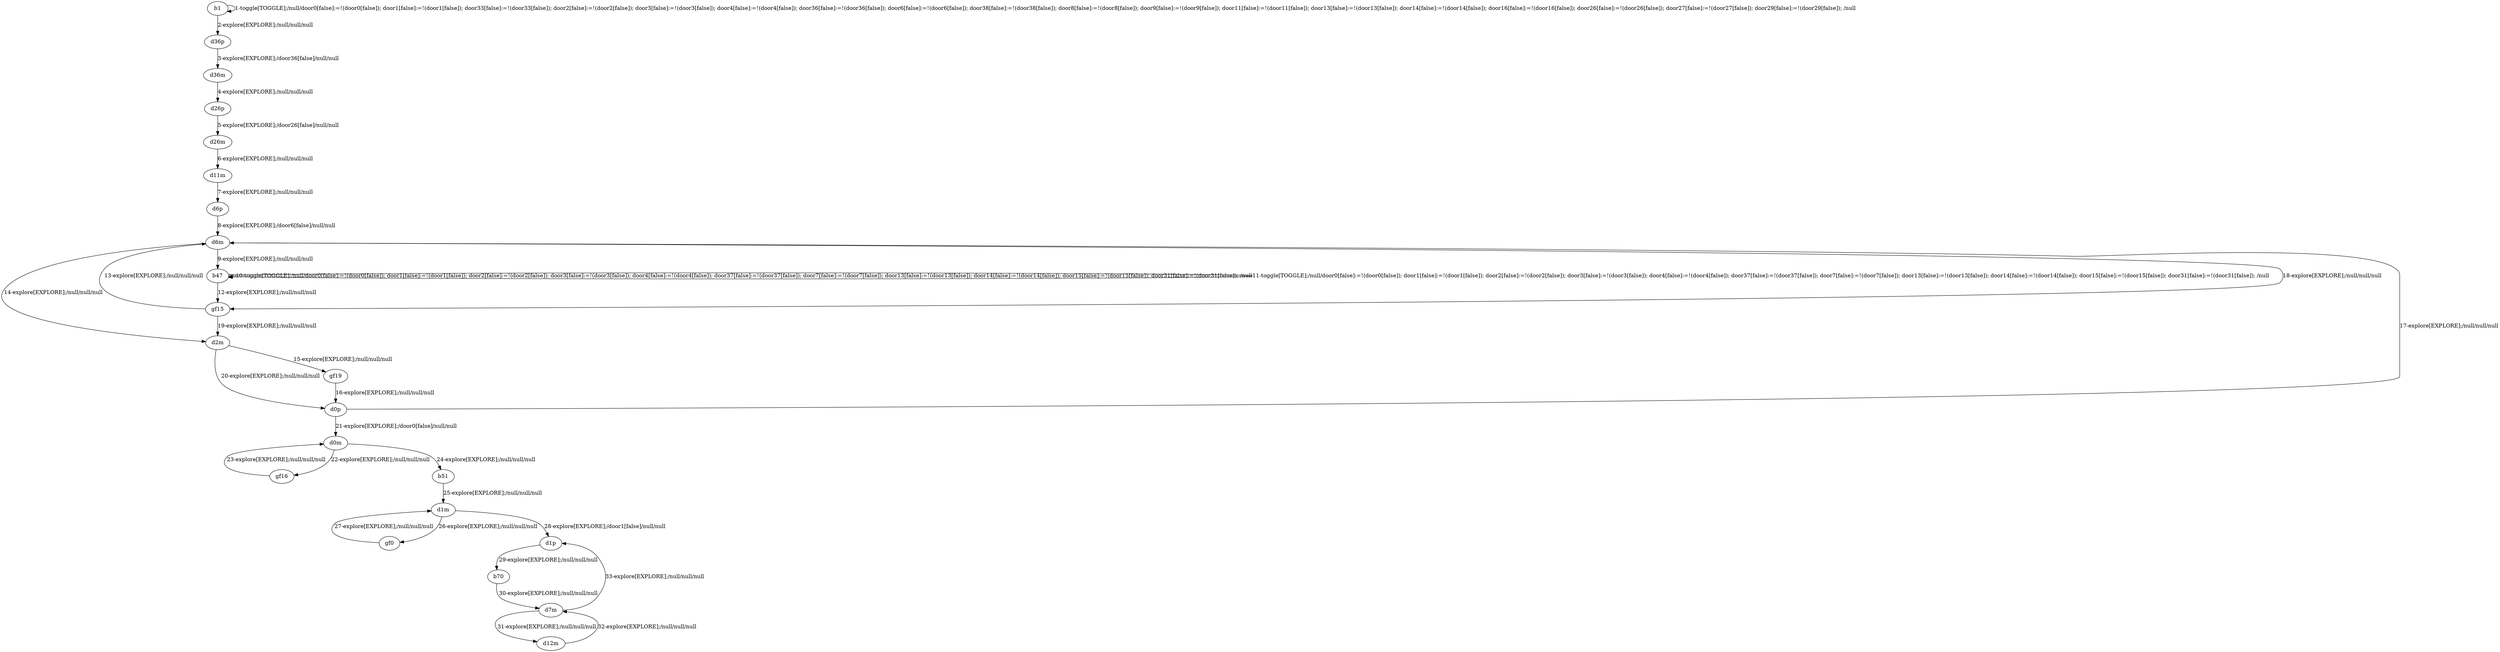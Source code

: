 # Total number of goals covered by this test: 1
# d7m --> d1p

digraph g {
"b1" -> "b1" [label = "1-toggle[TOGGLE];/null/door0[false]:=!(door0[false]); door1[false]:=!(door1[false]); door33[false]:=!(door33[false]); door2[false]:=!(door2[false]); door3[false]:=!(door3[false]); door4[false]:=!(door4[false]); door36[false]:=!(door36[false]); door6[false]:=!(door6[false]); door38[false]:=!(door38[false]); door8[false]:=!(door8[false]); door9[false]:=!(door9[false]); door11[false]:=!(door11[false]); door13[false]:=!(door13[false]); door14[false]:=!(door14[false]); door16[false]:=!(door16[false]); door26[false]:=!(door26[false]); door27[false]:=!(door27[false]); door29[false]:=!(door29[false]); /null"];
"b1" -> "d36p" [label = "2-explore[EXPLORE];/null/null/null"];
"d36p" -> "d36m" [label = "3-explore[EXPLORE];/door36[false]/null/null"];
"d36m" -> "d26p" [label = "4-explore[EXPLORE];/null/null/null"];
"d26p" -> "d26m" [label = "5-explore[EXPLORE];/door26[false]/null/null"];
"d26m" -> "d11m" [label = "6-explore[EXPLORE];/null/null/null"];
"d11m" -> "d6p" [label = "7-explore[EXPLORE];/null/null/null"];
"d6p" -> "d6m" [label = "8-explore[EXPLORE];/door6[false]/null/null"];
"d6m" -> "b47" [label = "9-explore[EXPLORE];/null/null/null"];
"b47" -> "b47" [label = "10-toggle[TOGGLE];/null/door0[false]:=!(door0[false]); door1[false]:=!(door1[false]); door2[false]:=!(door2[false]); door3[false]:=!(door3[false]); door4[false]:=!(door4[false]); door37[false]:=!(door37[false]); door7[false]:=!(door7[false]); door13[false]:=!(door13[false]); door14[false]:=!(door14[false]); door15[false]:=!(door15[false]); door31[false]:=!(door31[false]); /null"];
"b47" -> "b47" [label = "11-toggle[TOGGLE];/null/door0[false]:=!(door0[false]); door1[false]:=!(door1[false]); door2[false]:=!(door2[false]); door3[false]:=!(door3[false]); door4[false]:=!(door4[false]); door37[false]:=!(door37[false]); door7[false]:=!(door7[false]); door13[false]:=!(door13[false]); door14[false]:=!(door14[false]); door15[false]:=!(door15[false]); door31[false]:=!(door31[false]); /null"];
"b47" -> "gf15" [label = "12-explore[EXPLORE];/null/null/null"];
"gf15" -> "d6m" [label = "13-explore[EXPLORE];/null/null/null"];
"d6m" -> "d2m" [label = "14-explore[EXPLORE];/null/null/null"];
"d2m" -> "gf19" [label = "15-explore[EXPLORE];/null/null/null"];
"gf19" -> "d0p" [label = "16-explore[EXPLORE];/null/null/null"];
"d0p" -> "d6m" [label = "17-explore[EXPLORE];/null/null/null"];
"d6m" -> "gf15" [label = "18-explore[EXPLORE];/null/null/null"];
"gf15" -> "d2m" [label = "19-explore[EXPLORE];/null/null/null"];
"d2m" -> "d0p" [label = "20-explore[EXPLORE];/null/null/null"];
"d0p" -> "d0m" [label = "21-explore[EXPLORE];/door0[false]/null/null"];
"d0m" -> "gf16" [label = "22-explore[EXPLORE];/null/null/null"];
"gf16" -> "d0m" [label = "23-explore[EXPLORE];/null/null/null"];
"d0m" -> "b51" [label = "24-explore[EXPLORE];/null/null/null"];
"b51" -> "d1m" [label = "25-explore[EXPLORE];/null/null/null"];
"d1m" -> "gf0" [label = "26-explore[EXPLORE];/null/null/null"];
"gf0" -> "d1m" [label = "27-explore[EXPLORE];/null/null/null"];
"d1m" -> "d1p" [label = "28-explore[EXPLORE];/door1[false]/null/null"];
"d1p" -> "b70" [label = "29-explore[EXPLORE];/null/null/null"];
"b70" -> "d7m" [label = "30-explore[EXPLORE];/null/null/null"];
"d7m" -> "d12m" [label = "31-explore[EXPLORE];/null/null/null"];
"d12m" -> "d7m" [label = "32-explore[EXPLORE];/null/null/null"];
"d7m" -> "d1p" [label = "33-explore[EXPLORE];/null/null/null"];
}